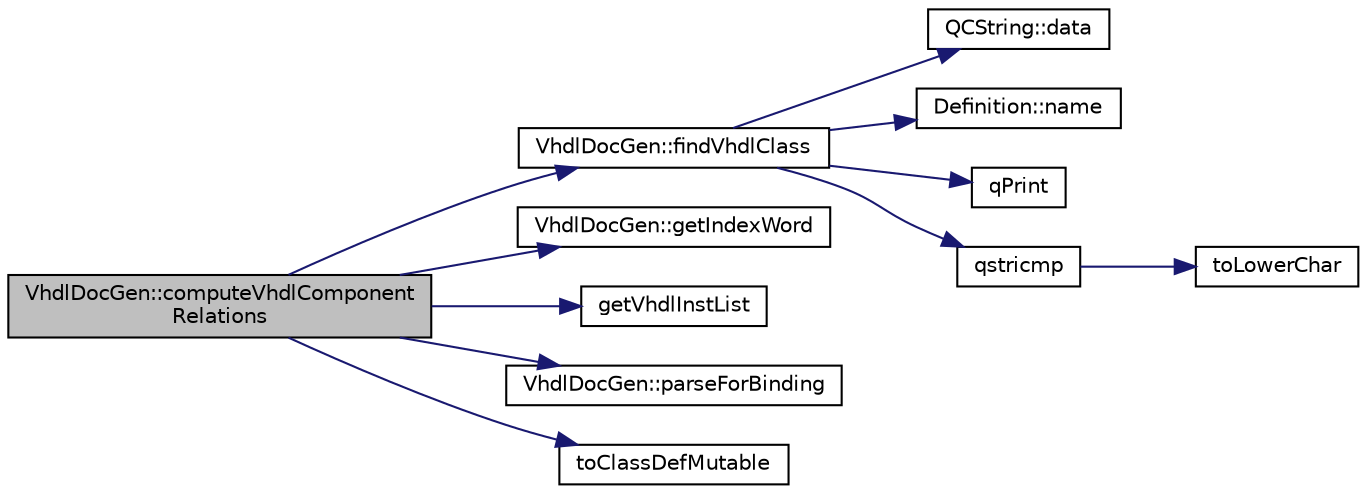 digraph "VhdlDocGen::computeVhdlComponentRelations"
{
 // LATEX_PDF_SIZE
  edge [fontname="Helvetica",fontsize="10",labelfontname="Helvetica",labelfontsize="10"];
  node [fontname="Helvetica",fontsize="10",shape=record];
  rankdir="LR";
  Node1 [label="VhdlDocGen::computeVhdlComponent\lRelations",height=0.2,width=0.4,color="black", fillcolor="grey75", style="filled", fontcolor="black",tooltip=" "];
  Node1 -> Node2 [color="midnightblue",fontsize="10",style="solid",fontname="Helvetica"];
  Node2 [label="VhdlDocGen::findVhdlClass",height=0.2,width=0.4,color="black", fillcolor="white", style="filled",URL="$classVhdlDocGen.html#a34f3686f7bccb7f7d9ef304724198661",tooltip=" "];
  Node2 -> Node3 [color="midnightblue",fontsize="10",style="solid",fontname="Helvetica"];
  Node3 [label="QCString::data",height=0.2,width=0.4,color="black", fillcolor="white", style="filled",URL="$classQCString.html#ac3aa3ac1a1c36d3305eba22a2eb0d098",tooltip=" "];
  Node2 -> Node4 [color="midnightblue",fontsize="10",style="solid",fontname="Helvetica"];
  Node4 [label="Definition::name",height=0.2,width=0.4,color="black", fillcolor="white", style="filled",URL="$classDefinition.html#a9374fedd7f64fea7e0e164302d1a9e61",tooltip=" "];
  Node2 -> Node5 [color="midnightblue",fontsize="10",style="solid",fontname="Helvetica"];
  Node5 [label="qPrint",height=0.2,width=0.4,color="black", fillcolor="white", style="filled",URL="$qcstring_8h.html#a9851ebb5ae2f65b4d2b1d08421edbfd2",tooltip=" "];
  Node2 -> Node6 [color="midnightblue",fontsize="10",style="solid",fontname="Helvetica"];
  Node6 [label="qstricmp",height=0.2,width=0.4,color="black", fillcolor="white", style="filled",URL="$qcstring_8cpp.html#a773d5813108052583cde43cc8517893d",tooltip=" "];
  Node6 -> Node7 [color="midnightblue",fontsize="10",style="solid",fontname="Helvetica"];
  Node7 [label="toLowerChar",height=0.2,width=0.4,color="black", fillcolor="white", style="filled",URL="$qcstring_8cpp.html#a4e545641f98651d4fb8299b407721f9b",tooltip=" "];
  Node1 -> Node8 [color="midnightblue",fontsize="10",style="solid",fontname="Helvetica"];
  Node8 [label="VhdlDocGen::getIndexWord",height=0.2,width=0.4,color="black", fillcolor="white", style="filled",URL="$classVhdlDocGen.html#ae1c14782849e08d5ef42d9ae8290c18b",tooltip=" "];
  Node1 -> Node9 [color="midnightblue",fontsize="10",style="solid",fontname="Helvetica"];
  Node9 [label="getVhdlInstList",height=0.2,width=0.4,color="black", fillcolor="white", style="filled",URL="$vhdljjparser_8cpp.html#a182203e7e4b8c08526f2bda22d394855",tooltip=" "];
  Node1 -> Node10 [color="midnightblue",fontsize="10",style="solid",fontname="Helvetica"];
  Node10 [label="VhdlDocGen::parseForBinding",height=0.2,width=0.4,color="black", fillcolor="white", style="filled",URL="$classVhdlDocGen.html#a411f4f042964d6e24c0376f1378da1a8",tooltip=" "];
  Node1 -> Node11 [color="midnightblue",fontsize="10",style="solid",fontname="Helvetica"];
  Node11 [label="toClassDefMutable",height=0.2,width=0.4,color="black", fillcolor="white", style="filled",URL="$classdef_8cpp.html#a2d0bf73f7801534e7e2b6e5fc03ed6f5",tooltip=" "];
}
